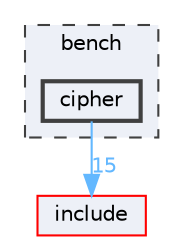 digraph "bench/cipher"
{
 // LATEX_PDF_SIZE
  bgcolor="transparent";
  edge [fontname=Helvetica,fontsize=10,labelfontname=Helvetica,labelfontsize=10];
  node [fontname=Helvetica,fontsize=10,shape=box,height=0.2,width=0.4];
  compound=true
  subgraph clusterdir_a36c4719283424f51e58ca3678e5dea3 {
    graph [ bgcolor="#edf0f7", pencolor="grey25", label="bench", fontname=Helvetica,fontsize=10 style="filled,dashed", URL="dir_a36c4719283424f51e58ca3678e5dea3.html",tooltip=""]
  dir_4504c8a4d364043bf467ec9f70e51206 [label="cipher", fillcolor="#edf0f7", color="grey25", style="filled,bold", URL="dir_4504c8a4d364043bf467ec9f70e51206.html",tooltip=""];
  }
  dir_d44c64559bbebec7f509842c48db8b23 [label="include", fillcolor="#edf0f7", color="red", style="filled", URL="dir_d44c64559bbebec7f509842c48db8b23.html",tooltip=""];
  dir_4504c8a4d364043bf467ec9f70e51206->dir_d44c64559bbebec7f509842c48db8b23 [headlabel="15", labeldistance=1.5 headhref="dir_000004_000006.html" color="steelblue1" fontcolor="steelblue1"];
}
